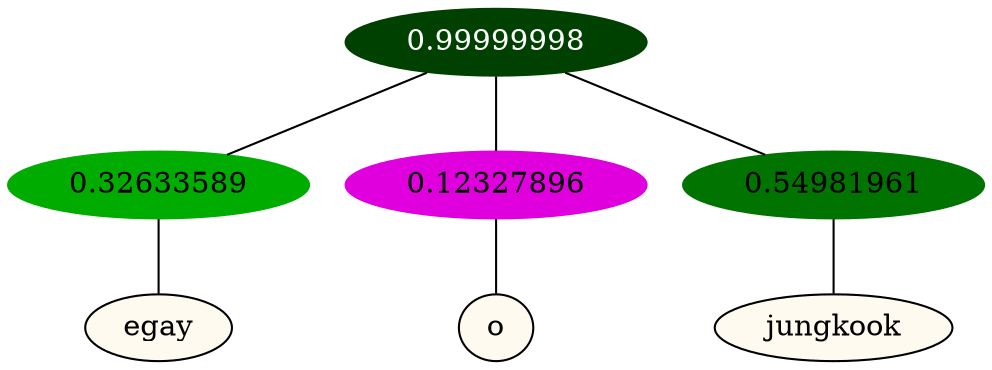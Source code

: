 graph {
	node [format=png height=0.15 nodesep=0.001 ordering=out overlap=prism overlap_scaling=0.01 ranksep=0.001 ratio=0.2 style=filled width=0.15]
	{
		rank=same
		a_w_1 [label=egay color=black fillcolor=floralwhite style="filled,solid"]
		a_w_2 [label=o color=black fillcolor=floralwhite style="filled,solid"]
		a_w_3 [label=jungkook color=black fillcolor=floralwhite style="filled,solid"]
	}
	a_n_1 -- a_w_1
	a_n_2 -- a_w_2
	a_n_3 -- a_w_3
	{
		rank=same
		a_n_1 [label=0.32633589 color="0.334 1.000 0.674" fontcolor=black]
		a_n_2 [label=0.12327896 color="0.835 1.000 0.877" fontcolor=black]
		a_n_3 [label=0.54981961 color="0.334 1.000 0.450" fontcolor=black]
	}
	a_n_0 [label=0.99999998 color="0.334 1.000 0.250" fontcolor=grey99]
	a_n_0 -- a_n_1
	a_n_0 -- a_n_2
	a_n_0 -- a_n_3
}
